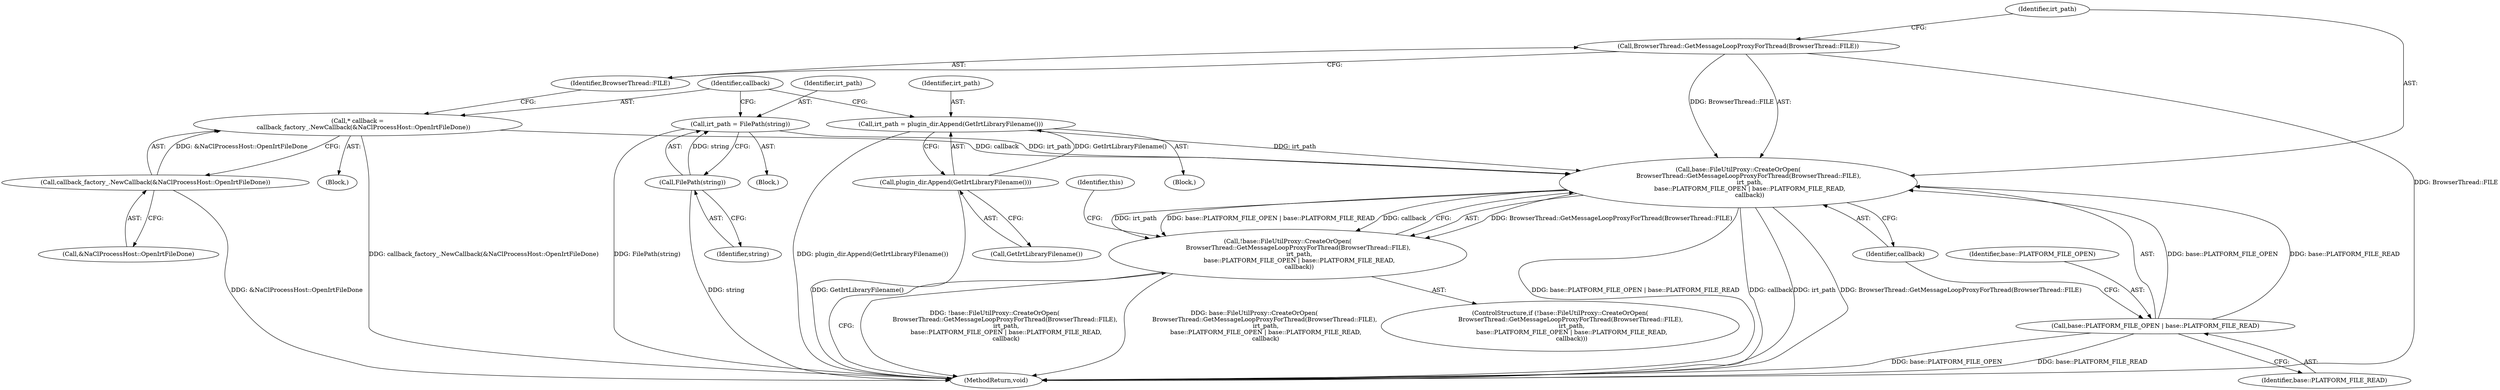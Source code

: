 digraph "0_Chrome_4c19b042ea31bd393d2265656f94339d1c3d82ff_1@pointer" {
"1000147" [label="(Call,base::FileUtilProxy::CreateOrOpen(\n           BrowserThread::GetMessageLoopProxyForThread(BrowserThread::FILE),\n            irt_path,\n            base::PLATFORM_FILE_OPEN | base::PLATFORM_FILE_READ,\n            callback))"];
"1000148" [label="(Call,BrowserThread::GetMessageLoopProxyForThread(BrowserThread::FILE))"];
"1000114" [label="(Call,irt_path = FilePath(string))"];
"1000116" [label="(Call,FilePath(string))"];
"1000135" [label="(Call,irt_path = plugin_dir.Append(GetIrtLibraryFilename()))"];
"1000137" [label="(Call,plugin_dir.Append(GetIrtLibraryFilename()))"];
"1000151" [label="(Call,base::PLATFORM_FILE_OPEN | base::PLATFORM_FILE_READ)"];
"1000140" [label="(Call,* callback =\n      callback_factory_.NewCallback(&NaClProcessHost::OpenIrtFileDone))"];
"1000142" [label="(Call,callback_factory_.NewCallback(&NaClProcessHost::OpenIrtFileDone))"];
"1000146" [label="(Call,!base::FileUtilProxy::CreateOrOpen(\n           BrowserThread::GetMessageLoopProxyForThread(BrowserThread::FILE),\n            irt_path,\n            base::PLATFORM_FILE_OPEN | base::PLATFORM_FILE_READ,\n            callback))"];
"1000151" [label="(Call,base::PLATFORM_FILE_OPEN | base::PLATFORM_FILE_READ)"];
"1000137" [label="(Call,plugin_dir.Append(GetIrtLibraryFilename()))"];
"1000143" [label="(Call,&NaClProcessHost::OpenIrtFileDone)"];
"1000157" [label="(Identifier,this)"];
"1000117" [label="(Identifier,string)"];
"1000141" [label="(Identifier,callback)"];
"1000140" [label="(Call,* callback =\n      callback_factory_.NewCallback(&NaClProcessHost::OpenIrtFileDone))"];
"1000142" [label="(Call,callback_factory_.NewCallback(&NaClProcessHost::OpenIrtFileDone))"];
"1000119" [label="(Block,)"];
"1000101" [label="(Block,)"];
"1000136" [label="(Identifier,irt_path)"];
"1000138" [label="(Call,GetIrtLibraryFilename())"];
"1000135" [label="(Call,irt_path = plugin_dir.Append(GetIrtLibraryFilename()))"];
"1000148" [label="(Call,BrowserThread::GetMessageLoopProxyForThread(BrowserThread::FILE))"];
"1000147" [label="(Call,base::FileUtilProxy::CreateOrOpen(\n           BrowserThread::GetMessageLoopProxyForThread(BrowserThread::FILE),\n            irt_path,\n            base::PLATFORM_FILE_OPEN | base::PLATFORM_FILE_READ,\n            callback))"];
"1000146" [label="(Call,!base::FileUtilProxy::CreateOrOpen(\n           BrowserThread::GetMessageLoopProxyForThread(BrowserThread::FILE),\n            irt_path,\n            base::PLATFORM_FILE_OPEN | base::PLATFORM_FILE_READ,\n            callback))"];
"1000153" [label="(Identifier,base::PLATFORM_FILE_READ)"];
"1000112" [label="(Block,)"];
"1000149" [label="(Identifier,BrowserThread::FILE)"];
"1000116" [label="(Call,FilePath(string))"];
"1000154" [label="(Identifier,callback)"];
"1000115" [label="(Identifier,irt_path)"];
"1000114" [label="(Call,irt_path = FilePath(string))"];
"1000152" [label="(Identifier,base::PLATFORM_FILE_OPEN)"];
"1000145" [label="(ControlStructure,if (!base::FileUtilProxy::CreateOrOpen(\n           BrowserThread::GetMessageLoopProxyForThread(BrowserThread::FILE),\n            irt_path,\n            base::PLATFORM_FILE_OPEN | base::PLATFORM_FILE_READ,\n            callback)))"];
"1000150" [label="(Identifier,irt_path)"];
"1000158" [label="(MethodReturn,void)"];
"1000147" -> "1000146"  [label="AST: "];
"1000147" -> "1000154"  [label="CFG: "];
"1000148" -> "1000147"  [label="AST: "];
"1000150" -> "1000147"  [label="AST: "];
"1000151" -> "1000147"  [label="AST: "];
"1000154" -> "1000147"  [label="AST: "];
"1000146" -> "1000147"  [label="CFG: "];
"1000147" -> "1000158"  [label="DDG: base::PLATFORM_FILE_OPEN | base::PLATFORM_FILE_READ"];
"1000147" -> "1000158"  [label="DDG: callback"];
"1000147" -> "1000158"  [label="DDG: irt_path"];
"1000147" -> "1000158"  [label="DDG: BrowserThread::GetMessageLoopProxyForThread(BrowserThread::FILE)"];
"1000147" -> "1000146"  [label="DDG: BrowserThread::GetMessageLoopProxyForThread(BrowserThread::FILE)"];
"1000147" -> "1000146"  [label="DDG: irt_path"];
"1000147" -> "1000146"  [label="DDG: base::PLATFORM_FILE_OPEN | base::PLATFORM_FILE_READ"];
"1000147" -> "1000146"  [label="DDG: callback"];
"1000148" -> "1000147"  [label="DDG: BrowserThread::FILE"];
"1000114" -> "1000147"  [label="DDG: irt_path"];
"1000135" -> "1000147"  [label="DDG: irt_path"];
"1000151" -> "1000147"  [label="DDG: base::PLATFORM_FILE_OPEN"];
"1000151" -> "1000147"  [label="DDG: base::PLATFORM_FILE_READ"];
"1000140" -> "1000147"  [label="DDG: callback"];
"1000148" -> "1000149"  [label="CFG: "];
"1000149" -> "1000148"  [label="AST: "];
"1000150" -> "1000148"  [label="CFG: "];
"1000148" -> "1000158"  [label="DDG: BrowserThread::FILE"];
"1000114" -> "1000112"  [label="AST: "];
"1000114" -> "1000116"  [label="CFG: "];
"1000115" -> "1000114"  [label="AST: "];
"1000116" -> "1000114"  [label="AST: "];
"1000141" -> "1000114"  [label="CFG: "];
"1000114" -> "1000158"  [label="DDG: FilePath(string)"];
"1000116" -> "1000114"  [label="DDG: string"];
"1000116" -> "1000117"  [label="CFG: "];
"1000117" -> "1000116"  [label="AST: "];
"1000116" -> "1000158"  [label="DDG: string"];
"1000135" -> "1000119"  [label="AST: "];
"1000135" -> "1000137"  [label="CFG: "];
"1000136" -> "1000135"  [label="AST: "];
"1000137" -> "1000135"  [label="AST: "];
"1000141" -> "1000135"  [label="CFG: "];
"1000135" -> "1000158"  [label="DDG: plugin_dir.Append(GetIrtLibraryFilename())"];
"1000137" -> "1000135"  [label="DDG: GetIrtLibraryFilename()"];
"1000137" -> "1000138"  [label="CFG: "];
"1000138" -> "1000137"  [label="AST: "];
"1000137" -> "1000158"  [label="DDG: GetIrtLibraryFilename()"];
"1000151" -> "1000153"  [label="CFG: "];
"1000152" -> "1000151"  [label="AST: "];
"1000153" -> "1000151"  [label="AST: "];
"1000154" -> "1000151"  [label="CFG: "];
"1000151" -> "1000158"  [label="DDG: base::PLATFORM_FILE_READ"];
"1000151" -> "1000158"  [label="DDG: base::PLATFORM_FILE_OPEN"];
"1000140" -> "1000101"  [label="AST: "];
"1000140" -> "1000142"  [label="CFG: "];
"1000141" -> "1000140"  [label="AST: "];
"1000142" -> "1000140"  [label="AST: "];
"1000149" -> "1000140"  [label="CFG: "];
"1000140" -> "1000158"  [label="DDG: callback_factory_.NewCallback(&NaClProcessHost::OpenIrtFileDone)"];
"1000142" -> "1000140"  [label="DDG: &NaClProcessHost::OpenIrtFileDone"];
"1000142" -> "1000143"  [label="CFG: "];
"1000143" -> "1000142"  [label="AST: "];
"1000142" -> "1000158"  [label="DDG: &NaClProcessHost::OpenIrtFileDone"];
"1000146" -> "1000145"  [label="AST: "];
"1000157" -> "1000146"  [label="CFG: "];
"1000158" -> "1000146"  [label="CFG: "];
"1000146" -> "1000158"  [label="DDG: !base::FileUtilProxy::CreateOrOpen(\n           BrowserThread::GetMessageLoopProxyForThread(BrowserThread::FILE),\n            irt_path,\n            base::PLATFORM_FILE_OPEN | base::PLATFORM_FILE_READ,\n            callback)"];
"1000146" -> "1000158"  [label="DDG: base::FileUtilProxy::CreateOrOpen(\n           BrowserThread::GetMessageLoopProxyForThread(BrowserThread::FILE),\n            irt_path,\n            base::PLATFORM_FILE_OPEN | base::PLATFORM_FILE_READ,\n            callback)"];
}
